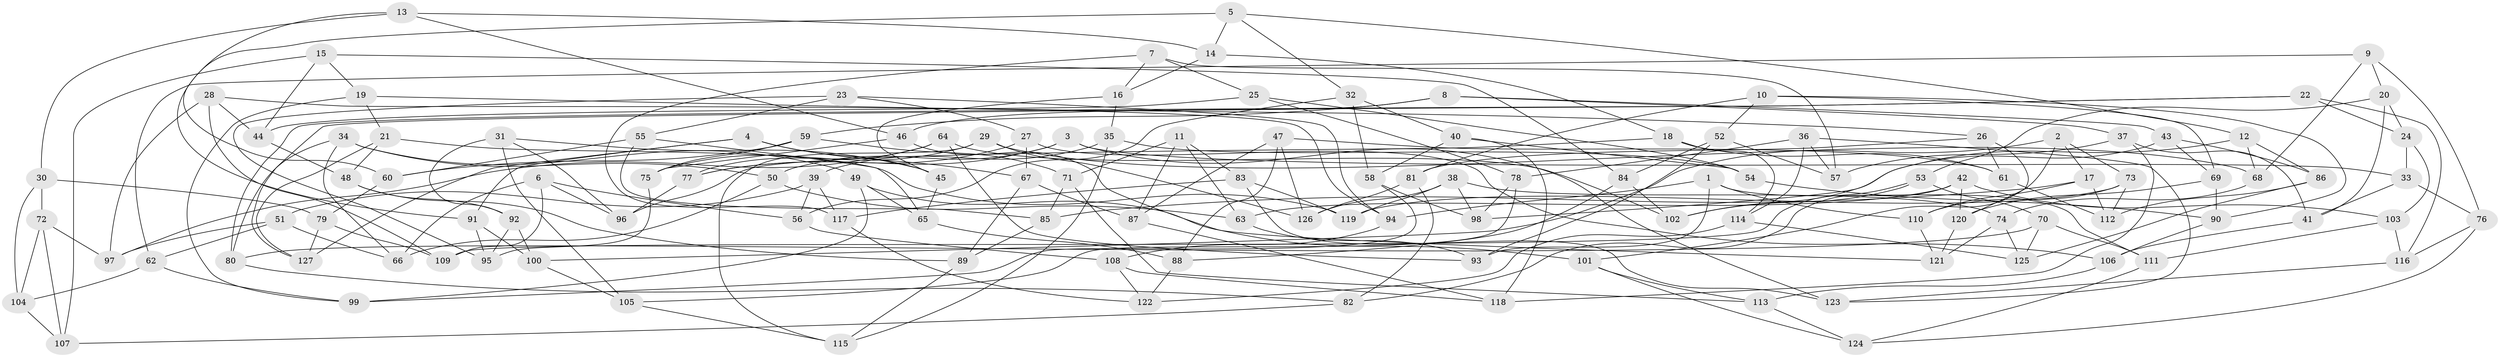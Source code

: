 // Generated by graph-tools (version 1.1) at 2025/11/02/27/25 16:11:49]
// undirected, 127 vertices, 254 edges
graph export_dot {
graph [start="1"]
  node [color=gray90,style=filled];
  1;
  2;
  3;
  4;
  5;
  6;
  7;
  8;
  9;
  10;
  11;
  12;
  13;
  14;
  15;
  16;
  17;
  18;
  19;
  20;
  21;
  22;
  23;
  24;
  25;
  26;
  27;
  28;
  29;
  30;
  31;
  32;
  33;
  34;
  35;
  36;
  37;
  38;
  39;
  40;
  41;
  42;
  43;
  44;
  45;
  46;
  47;
  48;
  49;
  50;
  51;
  52;
  53;
  54;
  55;
  56;
  57;
  58;
  59;
  60;
  61;
  62;
  63;
  64;
  65;
  66;
  67;
  68;
  69;
  70;
  71;
  72;
  73;
  74;
  75;
  76;
  77;
  78;
  79;
  80;
  81;
  82;
  83;
  84;
  85;
  86;
  87;
  88;
  89;
  90;
  91;
  92;
  93;
  94;
  95;
  96;
  97;
  98;
  99;
  100;
  101;
  102;
  103;
  104;
  105;
  106;
  107;
  108;
  109;
  110;
  111;
  112;
  113;
  114;
  115;
  116;
  117;
  118;
  119;
  120;
  121;
  122;
  123;
  124;
  125;
  126;
  127;
  1 -- 111;
  1 -- 94;
  1 -- 110;
  1 -- 93;
  2 -- 100;
  2 -- 17;
  2 -- 73;
  2 -- 101;
  3 -- 123;
  3 -- 77;
  3 -- 50;
  3 -- 33;
  4 -- 127;
  4 -- 45;
  4 -- 91;
  4 -- 67;
  5 -- 14;
  5 -- 12;
  5 -- 32;
  5 -- 91;
  6 -- 96;
  6 -- 66;
  6 -- 109;
  6 -- 56;
  7 -- 16;
  7 -- 57;
  7 -- 117;
  7 -- 25;
  8 -- 43;
  8 -- 46;
  8 -- 59;
  8 -- 37;
  9 -- 68;
  9 -- 20;
  9 -- 76;
  9 -- 62;
  10 -- 90;
  10 -- 52;
  10 -- 69;
  10 -- 81;
  11 -- 63;
  11 -- 87;
  11 -- 83;
  11 -- 71;
  12 -- 98;
  12 -- 68;
  12 -- 86;
  13 -- 46;
  13 -- 14;
  13 -- 30;
  13 -- 60;
  14 -- 18;
  14 -- 16;
  15 -- 107;
  15 -- 19;
  15 -- 44;
  15 -- 84;
  16 -- 35;
  16 -- 45;
  17 -- 110;
  17 -- 112;
  17 -- 85;
  18 -- 61;
  18 -- 96;
  18 -- 114;
  19 -- 99;
  19 -- 26;
  19 -- 21;
  20 -- 24;
  20 -- 53;
  20 -- 41;
  21 -- 119;
  21 -- 48;
  21 -- 127;
  22 -- 116;
  22 -- 80;
  22 -- 127;
  22 -- 24;
  23 -- 27;
  23 -- 94;
  23 -- 55;
  23 -- 95;
  24 -- 33;
  24 -- 103;
  25 -- 54;
  25 -- 44;
  25 -- 78;
  26 -- 120;
  26 -- 81;
  26 -- 61;
  27 -- 106;
  27 -- 67;
  27 -- 77;
  28 -- 94;
  28 -- 97;
  28 -- 109;
  28 -- 44;
  29 -- 126;
  29 -- 115;
  29 -- 75;
  29 -- 68;
  30 -- 79;
  30 -- 72;
  30 -- 104;
  31 -- 92;
  31 -- 45;
  31 -- 96;
  31 -- 105;
  32 -- 56;
  32 -- 40;
  32 -- 58;
  33 -- 76;
  33 -- 41;
  34 -- 49;
  34 -- 50;
  34 -- 80;
  34 -- 66;
  35 -- 115;
  35 -- 39;
  35 -- 54;
  36 -- 78;
  36 -- 123;
  36 -- 114;
  36 -- 57;
  37 -- 57;
  37 -- 118;
  37 -- 41;
  38 -- 126;
  38 -- 119;
  38 -- 74;
  38 -- 98;
  39 -- 117;
  39 -- 51;
  39 -- 56;
  40 -- 118;
  40 -- 54;
  40 -- 58;
  41 -- 106;
  42 -- 103;
  42 -- 120;
  42 -- 63;
  42 -- 82;
  43 -- 86;
  43 -- 102;
  43 -- 69;
  44 -- 48;
  45 -- 65;
  46 -- 101;
  46 -- 75;
  47 -- 61;
  47 -- 126;
  47 -- 87;
  47 -- 88;
  48 -- 89;
  48 -- 92;
  49 -- 65;
  49 -- 121;
  49 -- 99;
  50 -- 66;
  50 -- 63;
  51 -- 62;
  51 -- 97;
  51 -- 66;
  52 -- 93;
  52 -- 57;
  52 -- 84;
  53 -- 109;
  53 -- 102;
  53 -- 70;
  54 -- 90;
  55 -- 85;
  55 -- 65;
  55 -- 60;
  56 -- 108;
  58 -- 99;
  58 -- 98;
  59 -- 60;
  59 -- 75;
  59 -- 71;
  60 -- 79;
  61 -- 112;
  62 -- 99;
  62 -- 104;
  63 -- 93;
  64 -- 77;
  64 -- 93;
  64 -- 97;
  64 -- 102;
  65 -- 88;
  67 -- 87;
  67 -- 89;
  68 -- 74;
  69 -- 90;
  69 -- 120;
  70 -- 80;
  70 -- 111;
  70 -- 125;
  71 -- 85;
  71 -- 113;
  72 -- 104;
  72 -- 97;
  72 -- 107;
  73 -- 112;
  73 -- 110;
  73 -- 119;
  74 -- 125;
  74 -- 121;
  75 -- 95;
  76 -- 116;
  76 -- 124;
  77 -- 96;
  78 -- 98;
  78 -- 105;
  79 -- 127;
  79 -- 109;
  80 -- 82;
  81 -- 82;
  81 -- 126;
  82 -- 107;
  83 -- 117;
  83 -- 119;
  83 -- 123;
  84 -- 88;
  84 -- 102;
  85 -- 89;
  86 -- 125;
  86 -- 112;
  87 -- 118;
  88 -- 122;
  89 -- 115;
  90 -- 106;
  91 -- 95;
  91 -- 100;
  92 -- 100;
  92 -- 95;
  94 -- 108;
  100 -- 105;
  101 -- 124;
  101 -- 113;
  103 -- 116;
  103 -- 111;
  104 -- 107;
  105 -- 115;
  106 -- 113;
  108 -- 122;
  108 -- 118;
  110 -- 121;
  111 -- 124;
  113 -- 124;
  114 -- 125;
  114 -- 122;
  116 -- 123;
  117 -- 122;
  120 -- 121;
}

